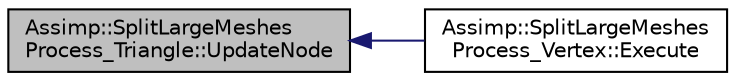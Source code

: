 digraph "Assimp::SplitLargeMeshesProcess_Triangle::UpdateNode"
{
  edge [fontname="Helvetica",fontsize="10",labelfontname="Helvetica",labelfontsize="10"];
  node [fontname="Helvetica",fontsize="10",shape=record];
  rankdir="LR";
  Node1 [label="Assimp::SplitLargeMeshes\lProcess_Triangle::UpdateNode",height=0.2,width=0.4,color="black", fillcolor="grey75", style="filled", fontcolor="black"];
  Node1 -> Node2 [dir="back",color="midnightblue",fontsize="10",style="solid"];
  Node2 [label="Assimp::SplitLargeMeshes\lProcess_Vertex::Execute",height=0.2,width=0.4,color="black", fillcolor="white", style="filled",URL="$class_assimp_1_1_split_large_meshes_process___vertex.html#ac99bf00815f6ee1091daa732034b0f9e"];
}
